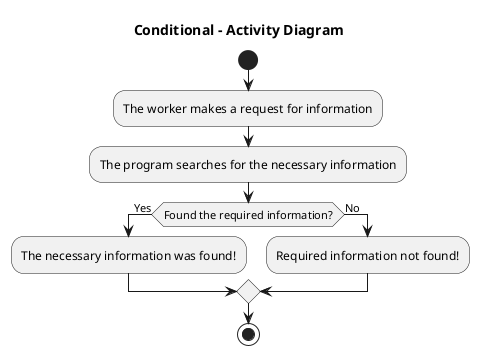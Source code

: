 @startuml
title Conditional - Activity Diagram 

start
:The worker makes a request for information;
:The program searches for the necessary information;
if (Found the required information?) then (Yes)
  :The necessary information was found!;
else (No)
  :Required information not found!;
endif
stop

@enduml


